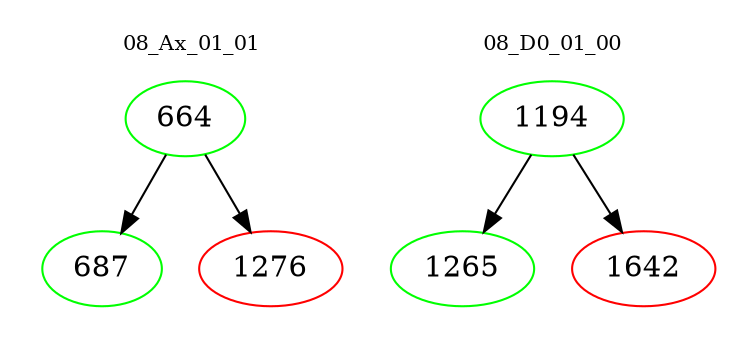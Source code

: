 digraph{
subgraph cluster_0 {
color = white
label = "08_Ax_01_01";
fontsize=10;
T0_664 [label="664", color="green"]
T0_664 -> T0_687 [color="black"]
T0_687 [label="687", color="green"]
T0_664 -> T0_1276 [color="black"]
T0_1276 [label="1276", color="red"]
}
subgraph cluster_1 {
color = white
label = "08_D0_01_00";
fontsize=10;
T1_1194 [label="1194", color="green"]
T1_1194 -> T1_1265 [color="black"]
T1_1265 [label="1265", color="green"]
T1_1194 -> T1_1642 [color="black"]
T1_1642 [label="1642", color="red"]
}
}

